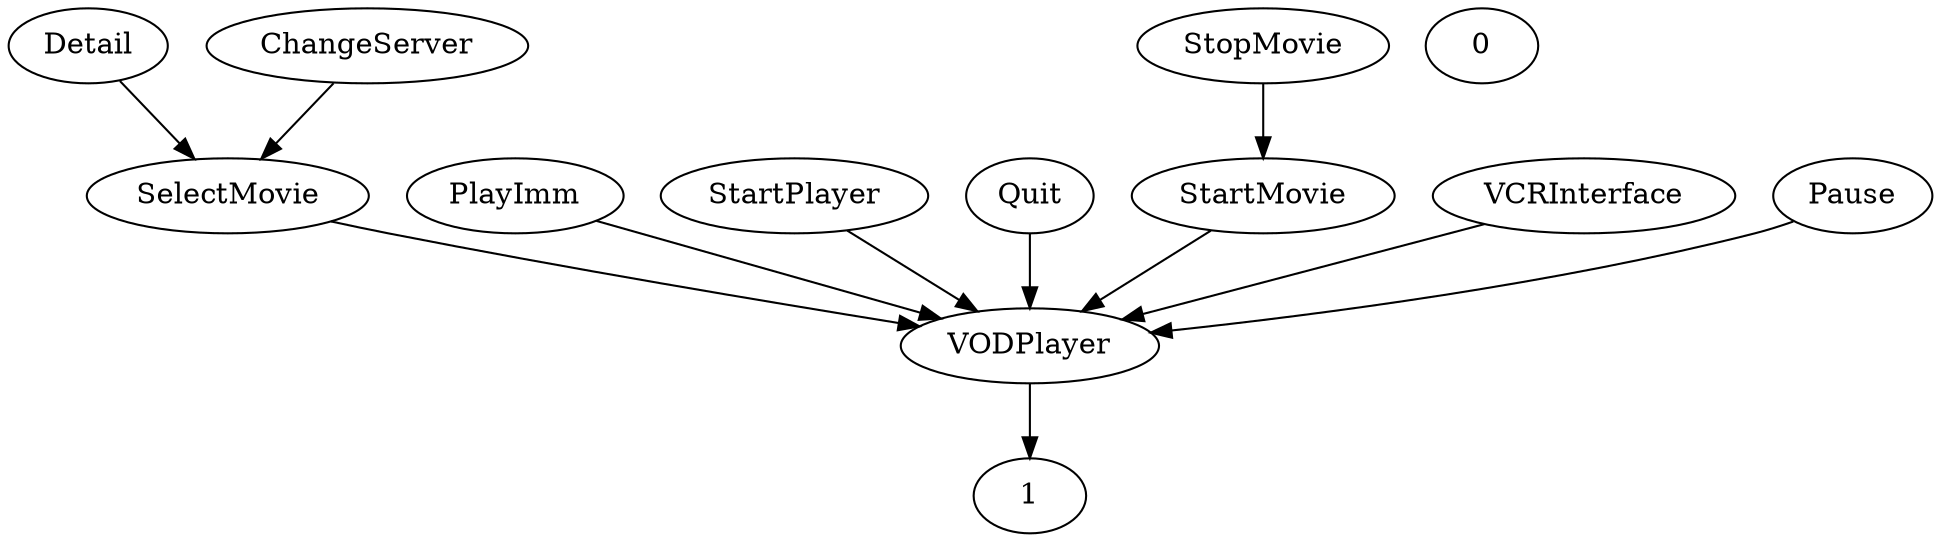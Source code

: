 digraph G {
  Detail;
  ChangeServer;
  SelectMovie;
  PlayImm;
  StartPlayer;
  Quit;
  StartMovie;
  VCRInterface;
  StopMovie;
  0;
  VODPlayer;
  1;
  Pause;
  ChangeServer -> SelectMovie;
  Quit -> VODPlayer;
  PlayImm -> VODPlayer;
  SelectMovie -> VODPlayer;
  StartPlayer -> VODPlayer;
  Pause -> VODPlayer;
  StopMovie -> StartMovie;
  VCRInterface -> VODPlayer;
  VODPlayer -> 1;
  StartMovie -> VODPlayer;
  Detail -> SelectMovie;
}
